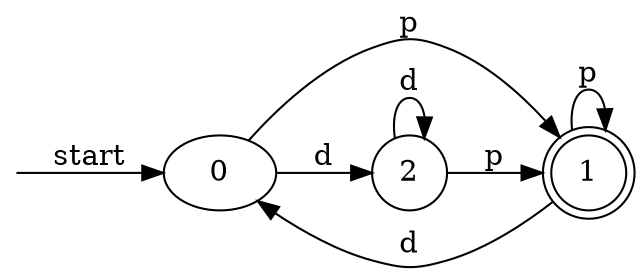 digraph dfa {
    rankdir = LR;
    __start [style = invis, shape = point];
    __start -> "0" [ label = "start" ];
    node [shape = doublecircle]; "1"
    node [shape = circle];
    "1" -> "0" [ label = "d" ];
    "1" -> "1" [ label = "p" ];
    "2" -> "2" [ label = "d" ];
    "2" -> "1" [ label = "p" ];
    "0" -> "2" [ label = "d" ];
    "0" -> "1" [ label = "p" ];
}
